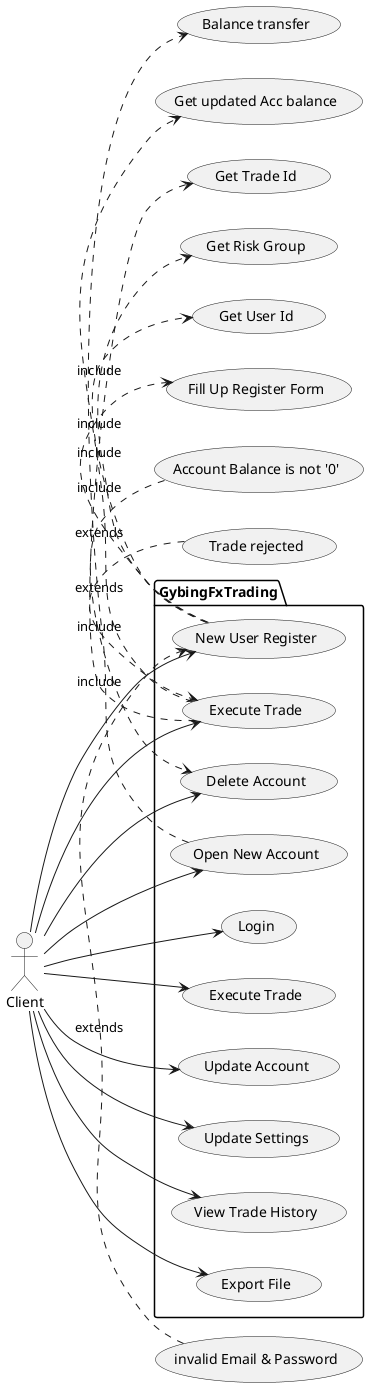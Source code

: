 
@startuml DigdemClientSide
left to right direction
actor Client as g
/'package ClientWireframe {
  actor Chef as
  actor "Food Critic" as fcc
}'/
package GybingFxTrading {
  usecase "New User Register" as UC1
  usecase "Login" as UC2
  usecase "Execute Trade" as UC3
  usecase "Execute Trade" as UC4
  usecase "Open New Account" as UC5
  usecase "Update Account" as UC6
  usecase "Delete Account" as UC7
  usecase "Update Settings" as UC8
  usecase "View Trade History" as UC9
  usecase "Export File" as UC10

}

(invalid Email & Password) .> (UC1) : extends
(Trade rejected) .> (UC3) : extends
(Account Balance is not '0') .> (UC7) : extends
 (UC1) .> (Fill Up Register Form): include
(UC1) .> (Get User Id): include
(UC1) .> (Get Risk Group): include
(UC3) .> (Get Trade Id): include
(UC3) .> (Get updated Acc balance): include
(UC5) .> (Balance transfer): include


g --> UC1
g --> UC2
g --> UC3
g --> UC4
g --> UC5
g --> UC6
g --> UC7
g --> UC8
g --> UC9
g --> UC10
@enduml



//fatal: 'clientUseCaseDiagram.puml' does not appear to be a git repository
//fatal: Could not read from remote repository.
